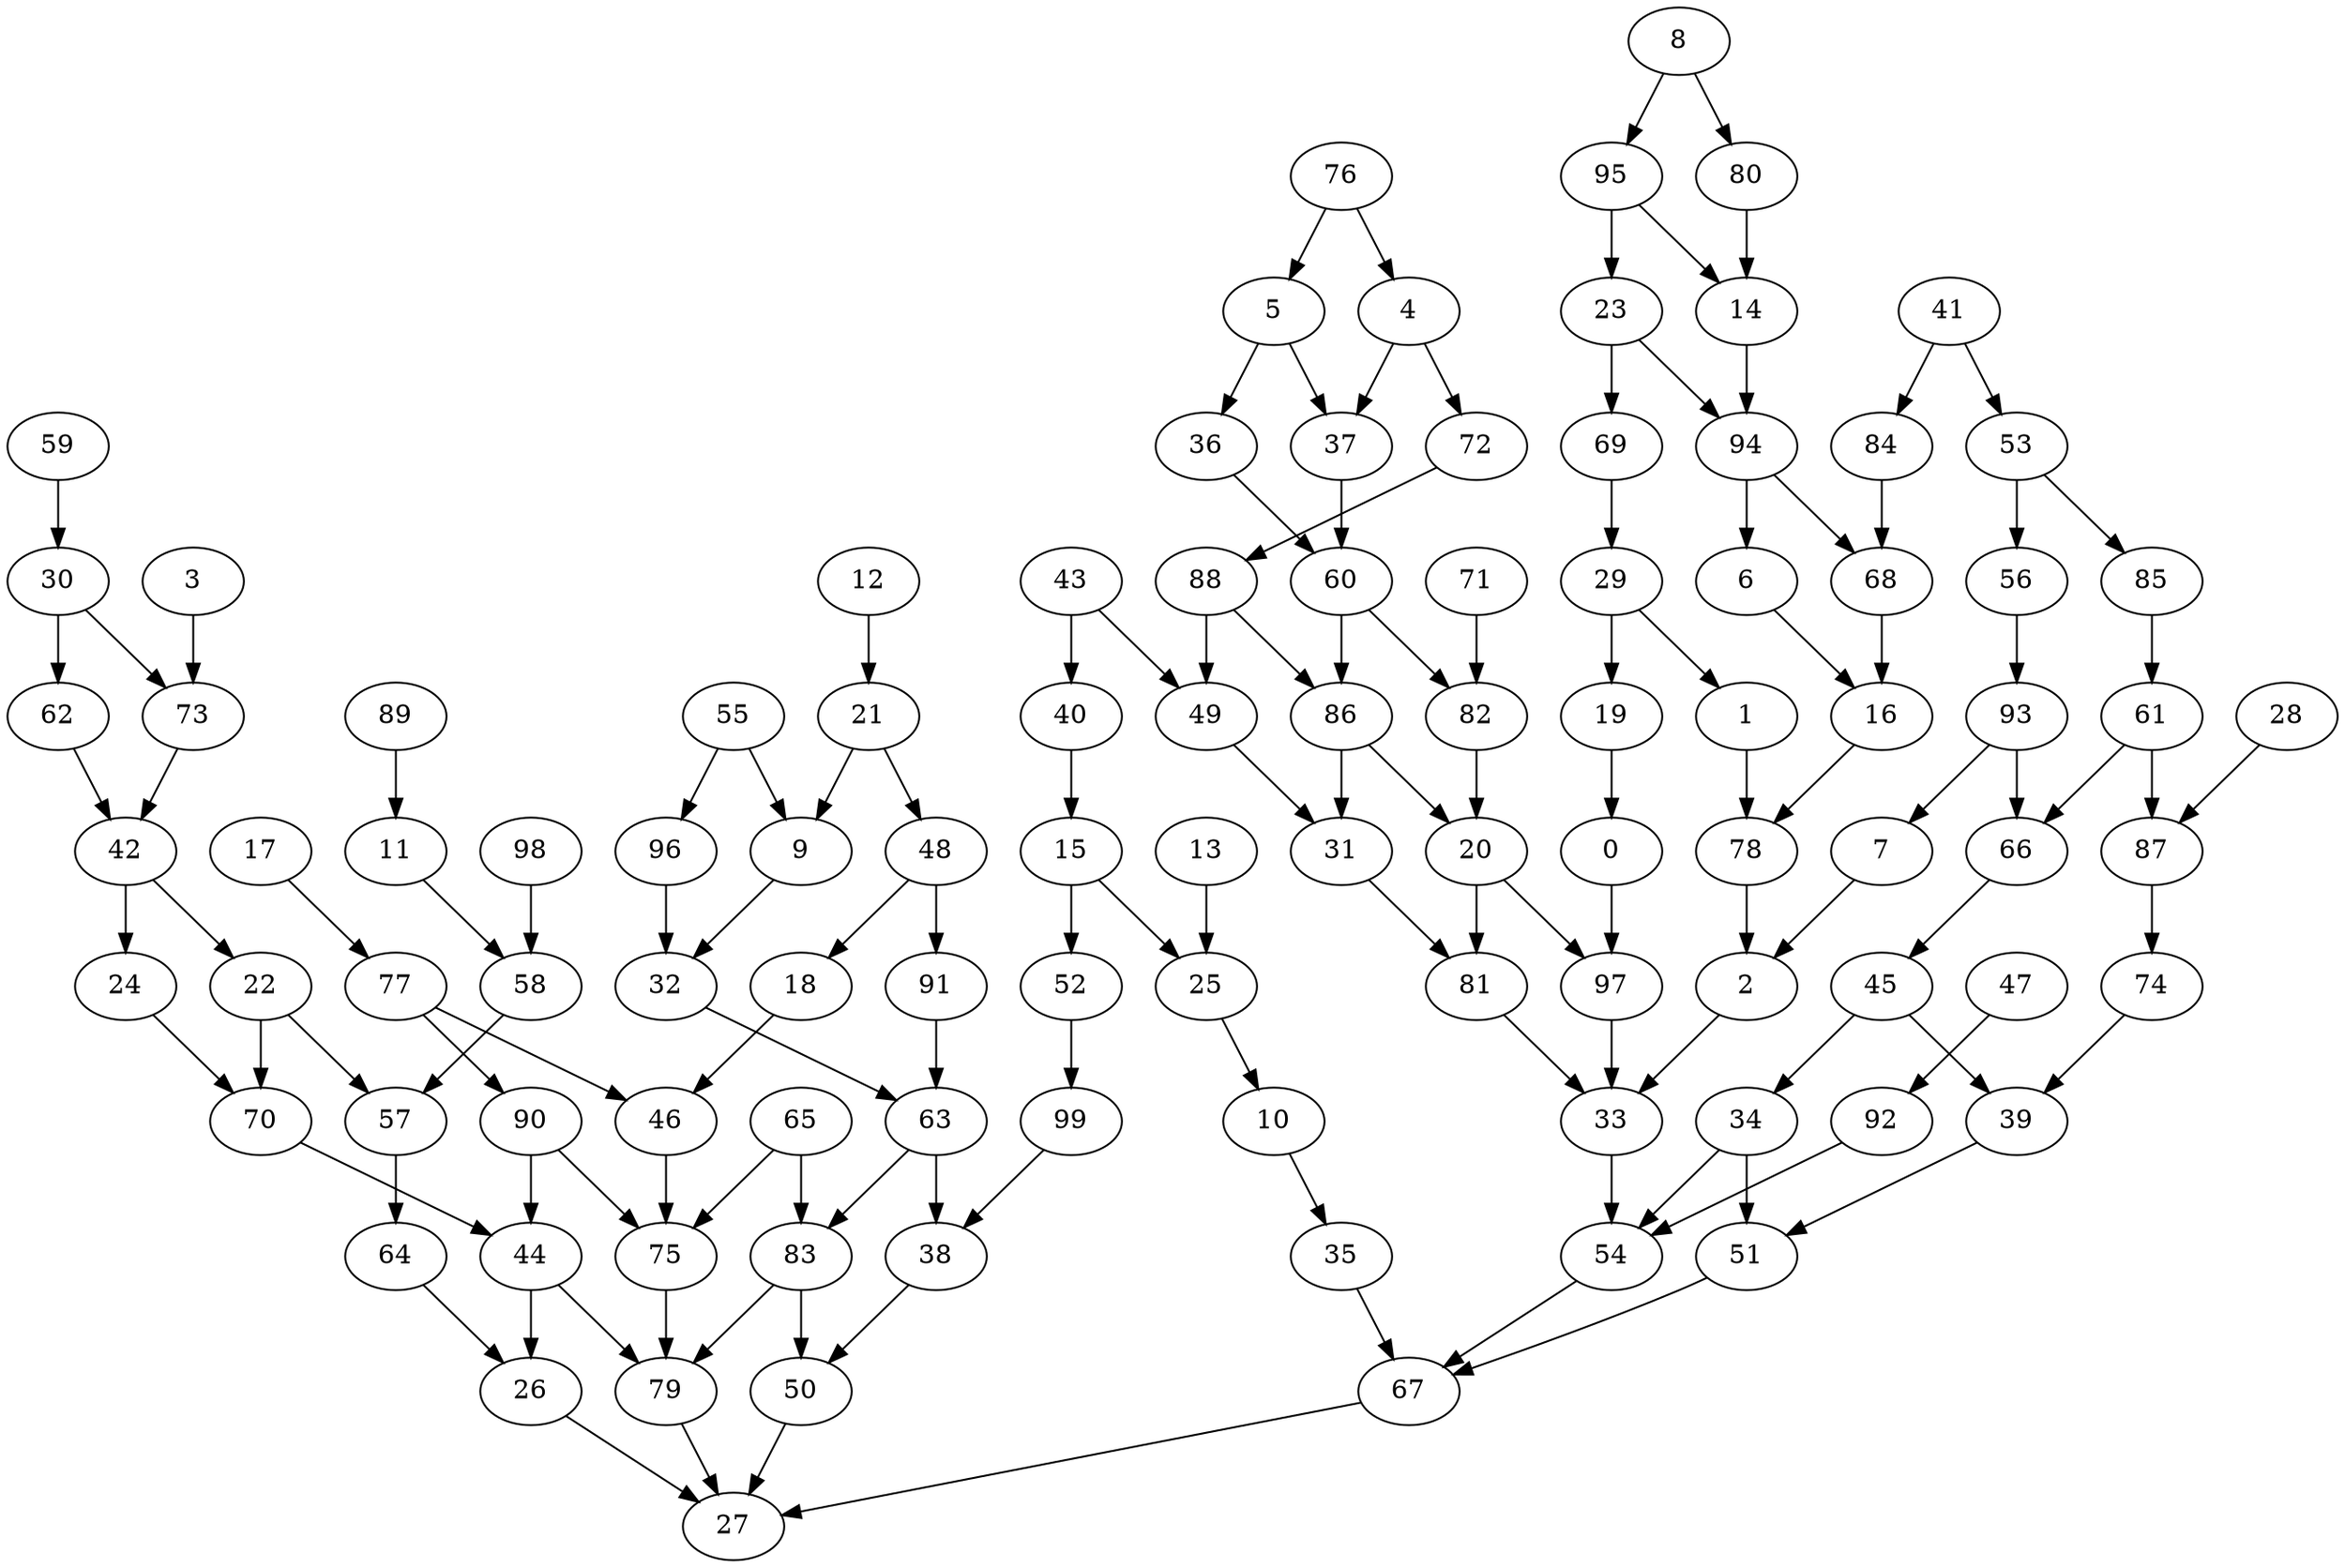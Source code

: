 strict digraph "" {
	0 -> 97;
	19 -> 0;
	1 -> 78;
	29 -> 19;
	29 -> 1;
	2 -> 33;
	7 -> 2;
	78 -> 2;
	4 -> 37;
	4 -> 72;
	76 -> 4;
	76 -> 5;
	5 -> 36;
	5 -> 37;
	6 -> 16;
	94 -> 6;
	94 -> 68;
	93 -> 7;
	93 -> 66;
	9 -> 32;
	21 -> 9;
	21 -> 48;
	55 -> 9;
	55 -> 96;
	10 -> 35;
	25 -> 10;
	11 -> 58;
	89 -> 11;
	14 -> 94;
	80 -> 14;
	95 -> 14;
	95 -> 23;
	15 -> 25;
	15 -> 52;
	40 -> 15;
	16 -> 78;
	68 -> 16;
	18 -> 46;
	48 -> 18;
	48 -> 91;
	20 -> 81;
	20 -> 97;
	82 -> 20;
	86 -> 20;
	86 -> 31;
	12 -> 21;
	22 -> 70;
	22 -> 57;
	42 -> 22;
	42 -> 24;
	23 -> 94;
	23 -> 69;
	24 -> 70;
	13 -> 25;
	26 -> 27;
	44 -> 26;
	44 -> 79;
	64 -> 26;
	50 -> 27;
	67 -> 27;
	79 -> 27;
	69 -> 29;
	30 -> 62;
	30 -> 73;
	59 -> 30;
	31 -> 81;
	49 -> 31;
	32 -> 63;
	96 -> 32;
	33 -> 54;
	81 -> 33;
	97 -> 33;
	34 -> 51;
	34 -> 54;
	45 -> 34;
	45 -> 39;
	35 -> 67;
	36 -> 60;
	37 -> 60;
	38 -> 50;
	63 -> 38;
	63 -> 83;
	99 -> 38;
	39 -> 51;
	74 -> 39;
	43 -> 40;
	43 -> 49;
	62 -> 42;
	73 -> 42;
	70 -> 44;
	90 -> 44;
	90 -> 75;
	66 -> 45;
	46 -> 75;
	77 -> 90;
	77 -> 46;
	88 -> 86;
	88 -> 49;
	83 -> 50;
	83 -> 79;
	51 -> 67;
	52 -> 99;
	53 -> 56;
	53 -> 85;
	41 -> 53;
	41 -> 84;
	54 -> 67;
	92 -> 54;
	56 -> 93;
	57 -> 64;
	58 -> 57;
	98 -> 58;
	60 -> 82;
	60 -> 86;
	61 -> 66;
	61 -> 87;
	85 -> 61;
	91 -> 63;
	84 -> 68;
	72 -> 88;
	3 -> 73;
	87 -> 74;
	75 -> 79;
	65 -> 83;
	65 -> 75;
	17 -> 77;
	8 -> 80;
	8 -> 95;
	71 -> 82;
	28 -> 87;
	47 -> 92;
}
